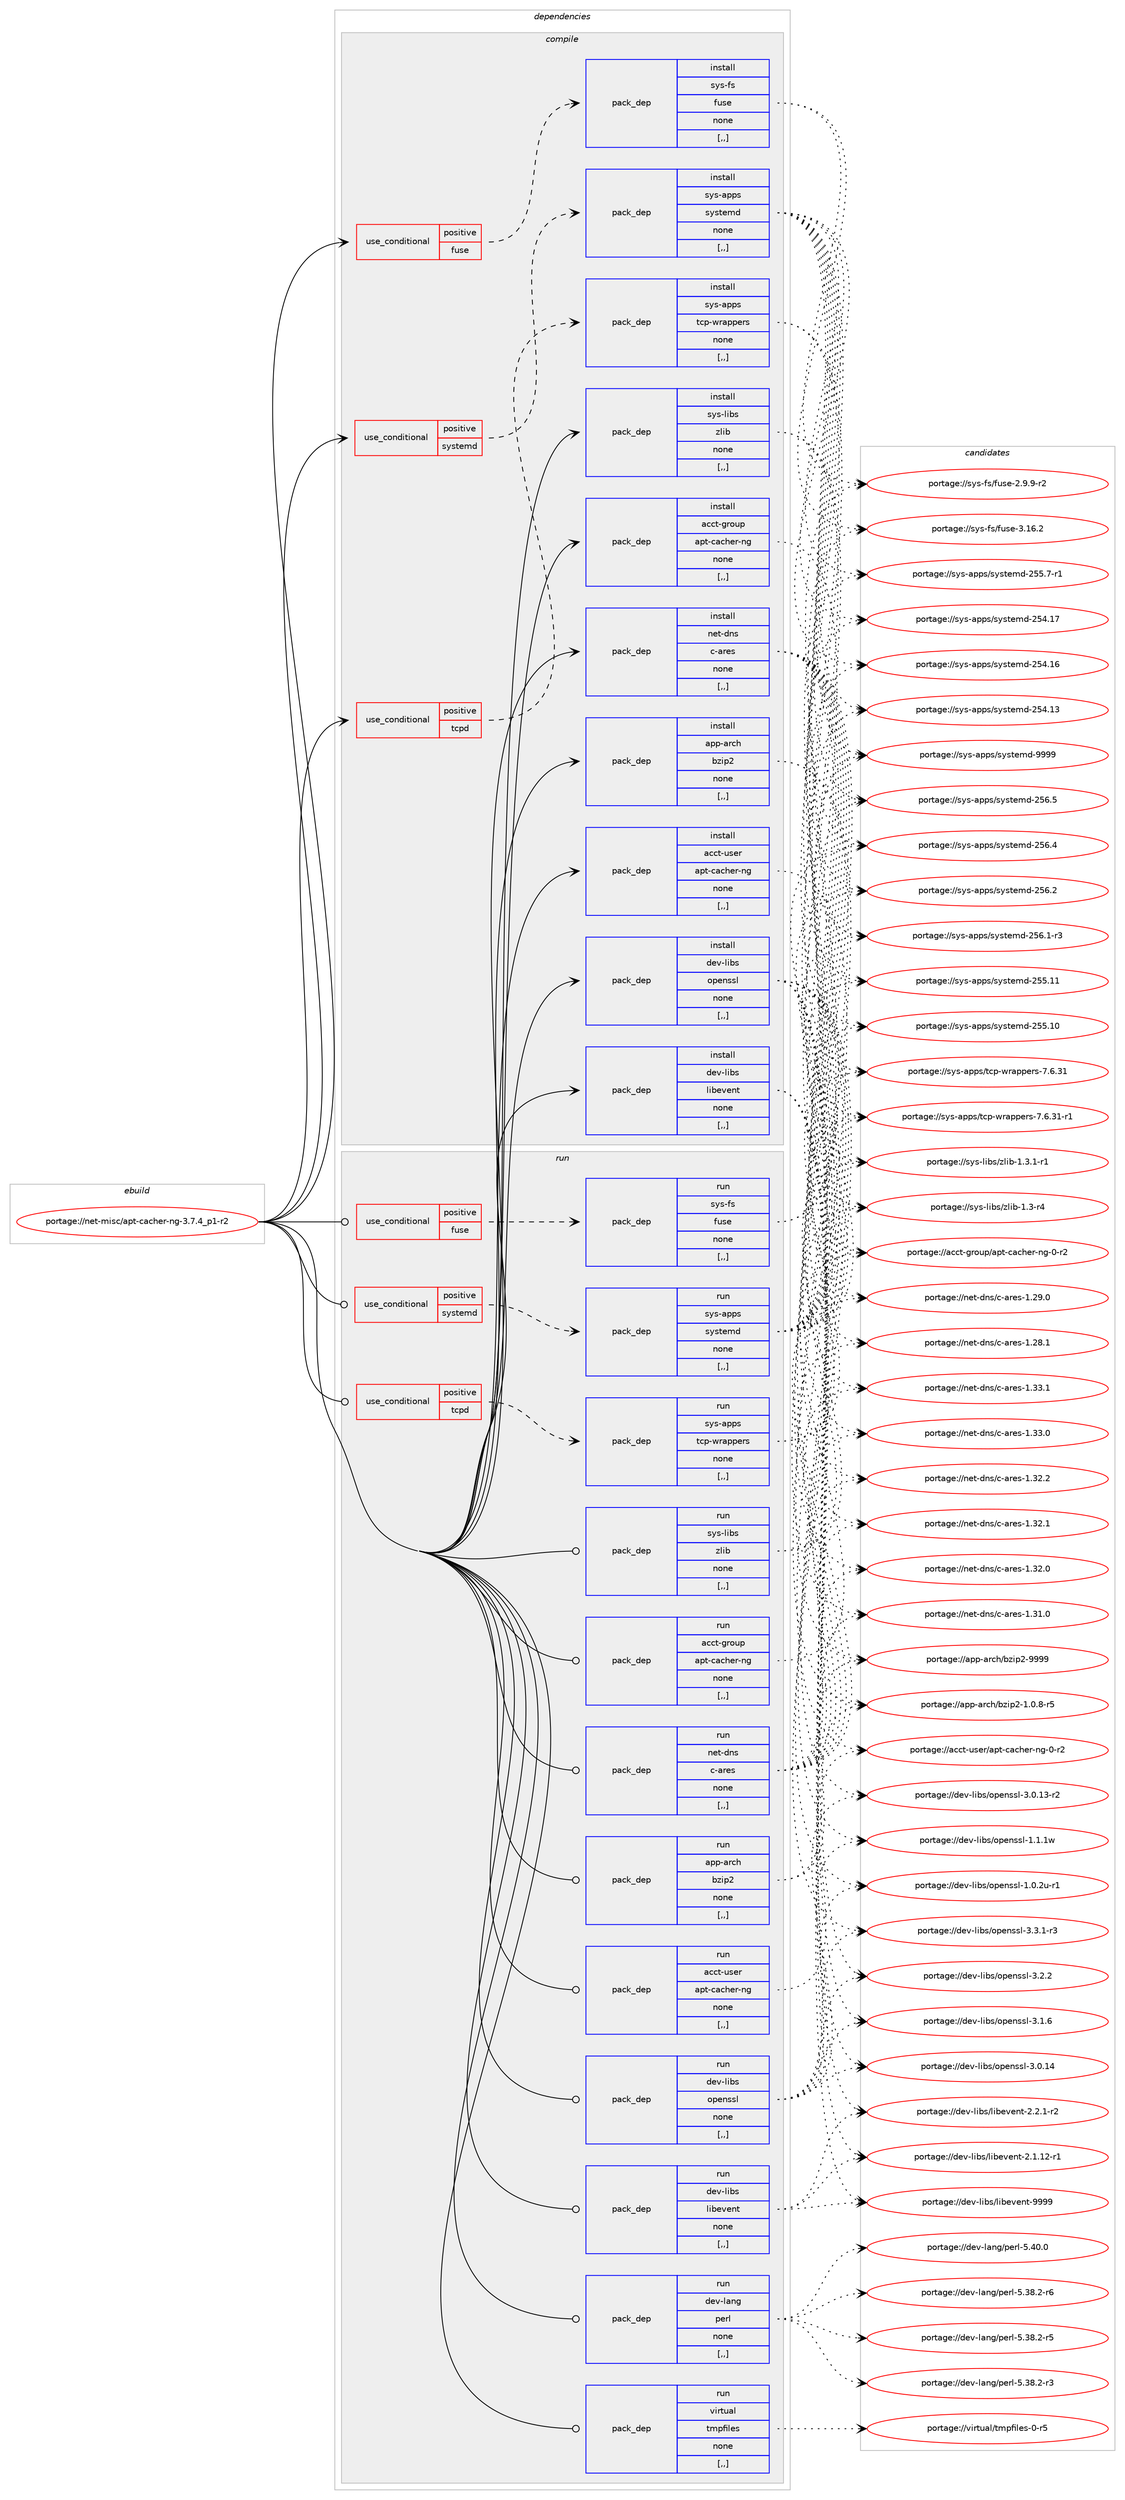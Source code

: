 digraph prolog {

# *************
# Graph options
# *************

newrank=true;
concentrate=true;
compound=true;
graph [rankdir=LR,fontname=Helvetica,fontsize=10,ranksep=1.5];#, ranksep=2.5, nodesep=0.2];
edge  [arrowhead=vee];
node  [fontname=Helvetica,fontsize=10];

# **********
# The ebuild
# **********

subgraph cluster_leftcol {
color=gray;
label=<<i>ebuild</i>>;
id [label="portage://net-misc/apt-cacher-ng-3.7.4_p1-r2", color=red, width=4, href="../net-misc/apt-cacher-ng-3.7.4_p1-r2.svg"];
}

# ****************
# The dependencies
# ****************

subgraph cluster_midcol {
color=gray;
label=<<i>dependencies</i>>;
subgraph cluster_compile {
fillcolor="#eeeeee";
style=filled;
label=<<i>compile</i>>;
subgraph cond229852 {
dependency877042 [label=<<TABLE BORDER="0" CELLBORDER="1" CELLSPACING="0" CELLPADDING="4"><TR><TD ROWSPAN="3" CELLPADDING="10">use_conditional</TD></TR><TR><TD>positive</TD></TR><TR><TD>fuse</TD></TR></TABLE>>, shape=none, color=red];
subgraph pack640757 {
dependency877043 [label=<<TABLE BORDER="0" CELLBORDER="1" CELLSPACING="0" CELLPADDING="4" WIDTH="220"><TR><TD ROWSPAN="6" CELLPADDING="30">pack_dep</TD></TR><TR><TD WIDTH="110">install</TD></TR><TR><TD>sys-fs</TD></TR><TR><TD>fuse</TD></TR><TR><TD>none</TD></TR><TR><TD>[,,]</TD></TR></TABLE>>, shape=none, color=blue];
}
dependency877042:e -> dependency877043:w [weight=20,style="dashed",arrowhead="vee"];
}
id:e -> dependency877042:w [weight=20,style="solid",arrowhead="vee"];
subgraph cond229853 {
dependency877044 [label=<<TABLE BORDER="0" CELLBORDER="1" CELLSPACING="0" CELLPADDING="4"><TR><TD ROWSPAN="3" CELLPADDING="10">use_conditional</TD></TR><TR><TD>positive</TD></TR><TR><TD>systemd</TD></TR></TABLE>>, shape=none, color=red];
subgraph pack640758 {
dependency877045 [label=<<TABLE BORDER="0" CELLBORDER="1" CELLSPACING="0" CELLPADDING="4" WIDTH="220"><TR><TD ROWSPAN="6" CELLPADDING="30">pack_dep</TD></TR><TR><TD WIDTH="110">install</TD></TR><TR><TD>sys-apps</TD></TR><TR><TD>systemd</TD></TR><TR><TD>none</TD></TR><TR><TD>[,,]</TD></TR></TABLE>>, shape=none, color=blue];
}
dependency877044:e -> dependency877045:w [weight=20,style="dashed",arrowhead="vee"];
}
id:e -> dependency877044:w [weight=20,style="solid",arrowhead="vee"];
subgraph cond229854 {
dependency877046 [label=<<TABLE BORDER="0" CELLBORDER="1" CELLSPACING="0" CELLPADDING="4"><TR><TD ROWSPAN="3" CELLPADDING="10">use_conditional</TD></TR><TR><TD>positive</TD></TR><TR><TD>tcpd</TD></TR></TABLE>>, shape=none, color=red];
subgraph pack640759 {
dependency877047 [label=<<TABLE BORDER="0" CELLBORDER="1" CELLSPACING="0" CELLPADDING="4" WIDTH="220"><TR><TD ROWSPAN="6" CELLPADDING="30">pack_dep</TD></TR><TR><TD WIDTH="110">install</TD></TR><TR><TD>sys-apps</TD></TR><TR><TD>tcp-wrappers</TD></TR><TR><TD>none</TD></TR><TR><TD>[,,]</TD></TR></TABLE>>, shape=none, color=blue];
}
dependency877046:e -> dependency877047:w [weight=20,style="dashed",arrowhead="vee"];
}
id:e -> dependency877046:w [weight=20,style="solid",arrowhead="vee"];
subgraph pack640760 {
dependency877048 [label=<<TABLE BORDER="0" CELLBORDER="1" CELLSPACING="0" CELLPADDING="4" WIDTH="220"><TR><TD ROWSPAN="6" CELLPADDING="30">pack_dep</TD></TR><TR><TD WIDTH="110">install</TD></TR><TR><TD>acct-group</TD></TR><TR><TD>apt-cacher-ng</TD></TR><TR><TD>none</TD></TR><TR><TD>[,,]</TD></TR></TABLE>>, shape=none, color=blue];
}
id:e -> dependency877048:w [weight=20,style="solid",arrowhead="vee"];
subgraph pack640761 {
dependency877049 [label=<<TABLE BORDER="0" CELLBORDER="1" CELLSPACING="0" CELLPADDING="4" WIDTH="220"><TR><TD ROWSPAN="6" CELLPADDING="30">pack_dep</TD></TR><TR><TD WIDTH="110">install</TD></TR><TR><TD>acct-user</TD></TR><TR><TD>apt-cacher-ng</TD></TR><TR><TD>none</TD></TR><TR><TD>[,,]</TD></TR></TABLE>>, shape=none, color=blue];
}
id:e -> dependency877049:w [weight=20,style="solid",arrowhead="vee"];
subgraph pack640762 {
dependency877050 [label=<<TABLE BORDER="0" CELLBORDER="1" CELLSPACING="0" CELLPADDING="4" WIDTH="220"><TR><TD ROWSPAN="6" CELLPADDING="30">pack_dep</TD></TR><TR><TD WIDTH="110">install</TD></TR><TR><TD>app-arch</TD></TR><TR><TD>bzip2</TD></TR><TR><TD>none</TD></TR><TR><TD>[,,]</TD></TR></TABLE>>, shape=none, color=blue];
}
id:e -> dependency877050:w [weight=20,style="solid",arrowhead="vee"];
subgraph pack640763 {
dependency877051 [label=<<TABLE BORDER="0" CELLBORDER="1" CELLSPACING="0" CELLPADDING="4" WIDTH="220"><TR><TD ROWSPAN="6" CELLPADDING="30">pack_dep</TD></TR><TR><TD WIDTH="110">install</TD></TR><TR><TD>dev-libs</TD></TR><TR><TD>libevent</TD></TR><TR><TD>none</TD></TR><TR><TD>[,,]</TD></TR></TABLE>>, shape=none, color=blue];
}
id:e -> dependency877051:w [weight=20,style="solid",arrowhead="vee"];
subgraph pack640764 {
dependency877052 [label=<<TABLE BORDER="0" CELLBORDER="1" CELLSPACING="0" CELLPADDING="4" WIDTH="220"><TR><TD ROWSPAN="6" CELLPADDING="30">pack_dep</TD></TR><TR><TD WIDTH="110">install</TD></TR><TR><TD>dev-libs</TD></TR><TR><TD>openssl</TD></TR><TR><TD>none</TD></TR><TR><TD>[,,]</TD></TR></TABLE>>, shape=none, color=blue];
}
id:e -> dependency877052:w [weight=20,style="solid",arrowhead="vee"];
subgraph pack640765 {
dependency877053 [label=<<TABLE BORDER="0" CELLBORDER="1" CELLSPACING="0" CELLPADDING="4" WIDTH="220"><TR><TD ROWSPAN="6" CELLPADDING="30">pack_dep</TD></TR><TR><TD WIDTH="110">install</TD></TR><TR><TD>net-dns</TD></TR><TR><TD>c-ares</TD></TR><TR><TD>none</TD></TR><TR><TD>[,,]</TD></TR></TABLE>>, shape=none, color=blue];
}
id:e -> dependency877053:w [weight=20,style="solid",arrowhead="vee"];
subgraph pack640766 {
dependency877054 [label=<<TABLE BORDER="0" CELLBORDER="1" CELLSPACING="0" CELLPADDING="4" WIDTH="220"><TR><TD ROWSPAN="6" CELLPADDING="30">pack_dep</TD></TR><TR><TD WIDTH="110">install</TD></TR><TR><TD>sys-libs</TD></TR><TR><TD>zlib</TD></TR><TR><TD>none</TD></TR><TR><TD>[,,]</TD></TR></TABLE>>, shape=none, color=blue];
}
id:e -> dependency877054:w [weight=20,style="solid",arrowhead="vee"];
}
subgraph cluster_compileandrun {
fillcolor="#eeeeee";
style=filled;
label=<<i>compile and run</i>>;
}
subgraph cluster_run {
fillcolor="#eeeeee";
style=filled;
label=<<i>run</i>>;
subgraph cond229855 {
dependency877055 [label=<<TABLE BORDER="0" CELLBORDER="1" CELLSPACING="0" CELLPADDING="4"><TR><TD ROWSPAN="3" CELLPADDING="10">use_conditional</TD></TR><TR><TD>positive</TD></TR><TR><TD>fuse</TD></TR></TABLE>>, shape=none, color=red];
subgraph pack640767 {
dependency877056 [label=<<TABLE BORDER="0" CELLBORDER="1" CELLSPACING="0" CELLPADDING="4" WIDTH="220"><TR><TD ROWSPAN="6" CELLPADDING="30">pack_dep</TD></TR><TR><TD WIDTH="110">run</TD></TR><TR><TD>sys-fs</TD></TR><TR><TD>fuse</TD></TR><TR><TD>none</TD></TR><TR><TD>[,,]</TD></TR></TABLE>>, shape=none, color=blue];
}
dependency877055:e -> dependency877056:w [weight=20,style="dashed",arrowhead="vee"];
}
id:e -> dependency877055:w [weight=20,style="solid",arrowhead="odot"];
subgraph cond229856 {
dependency877057 [label=<<TABLE BORDER="0" CELLBORDER="1" CELLSPACING="0" CELLPADDING="4"><TR><TD ROWSPAN="3" CELLPADDING="10">use_conditional</TD></TR><TR><TD>positive</TD></TR><TR><TD>systemd</TD></TR></TABLE>>, shape=none, color=red];
subgraph pack640768 {
dependency877058 [label=<<TABLE BORDER="0" CELLBORDER="1" CELLSPACING="0" CELLPADDING="4" WIDTH="220"><TR><TD ROWSPAN="6" CELLPADDING="30">pack_dep</TD></TR><TR><TD WIDTH="110">run</TD></TR><TR><TD>sys-apps</TD></TR><TR><TD>systemd</TD></TR><TR><TD>none</TD></TR><TR><TD>[,,]</TD></TR></TABLE>>, shape=none, color=blue];
}
dependency877057:e -> dependency877058:w [weight=20,style="dashed",arrowhead="vee"];
}
id:e -> dependency877057:w [weight=20,style="solid",arrowhead="odot"];
subgraph cond229857 {
dependency877059 [label=<<TABLE BORDER="0" CELLBORDER="1" CELLSPACING="0" CELLPADDING="4"><TR><TD ROWSPAN="3" CELLPADDING="10">use_conditional</TD></TR><TR><TD>positive</TD></TR><TR><TD>tcpd</TD></TR></TABLE>>, shape=none, color=red];
subgraph pack640769 {
dependency877060 [label=<<TABLE BORDER="0" CELLBORDER="1" CELLSPACING="0" CELLPADDING="4" WIDTH="220"><TR><TD ROWSPAN="6" CELLPADDING="30">pack_dep</TD></TR><TR><TD WIDTH="110">run</TD></TR><TR><TD>sys-apps</TD></TR><TR><TD>tcp-wrappers</TD></TR><TR><TD>none</TD></TR><TR><TD>[,,]</TD></TR></TABLE>>, shape=none, color=blue];
}
dependency877059:e -> dependency877060:w [weight=20,style="dashed",arrowhead="vee"];
}
id:e -> dependency877059:w [weight=20,style="solid",arrowhead="odot"];
subgraph pack640770 {
dependency877061 [label=<<TABLE BORDER="0" CELLBORDER="1" CELLSPACING="0" CELLPADDING="4" WIDTH="220"><TR><TD ROWSPAN="6" CELLPADDING="30">pack_dep</TD></TR><TR><TD WIDTH="110">run</TD></TR><TR><TD>acct-group</TD></TR><TR><TD>apt-cacher-ng</TD></TR><TR><TD>none</TD></TR><TR><TD>[,,]</TD></TR></TABLE>>, shape=none, color=blue];
}
id:e -> dependency877061:w [weight=20,style="solid",arrowhead="odot"];
subgraph pack640771 {
dependency877062 [label=<<TABLE BORDER="0" CELLBORDER="1" CELLSPACING="0" CELLPADDING="4" WIDTH="220"><TR><TD ROWSPAN="6" CELLPADDING="30">pack_dep</TD></TR><TR><TD WIDTH="110">run</TD></TR><TR><TD>acct-user</TD></TR><TR><TD>apt-cacher-ng</TD></TR><TR><TD>none</TD></TR><TR><TD>[,,]</TD></TR></TABLE>>, shape=none, color=blue];
}
id:e -> dependency877062:w [weight=20,style="solid",arrowhead="odot"];
subgraph pack640772 {
dependency877063 [label=<<TABLE BORDER="0" CELLBORDER="1" CELLSPACING="0" CELLPADDING="4" WIDTH="220"><TR><TD ROWSPAN="6" CELLPADDING="30">pack_dep</TD></TR><TR><TD WIDTH="110">run</TD></TR><TR><TD>app-arch</TD></TR><TR><TD>bzip2</TD></TR><TR><TD>none</TD></TR><TR><TD>[,,]</TD></TR></TABLE>>, shape=none, color=blue];
}
id:e -> dependency877063:w [weight=20,style="solid",arrowhead="odot"];
subgraph pack640773 {
dependency877064 [label=<<TABLE BORDER="0" CELLBORDER="1" CELLSPACING="0" CELLPADDING="4" WIDTH="220"><TR><TD ROWSPAN="6" CELLPADDING="30">pack_dep</TD></TR><TR><TD WIDTH="110">run</TD></TR><TR><TD>dev-lang</TD></TR><TR><TD>perl</TD></TR><TR><TD>none</TD></TR><TR><TD>[,,]</TD></TR></TABLE>>, shape=none, color=blue];
}
id:e -> dependency877064:w [weight=20,style="solid",arrowhead="odot"];
subgraph pack640774 {
dependency877065 [label=<<TABLE BORDER="0" CELLBORDER="1" CELLSPACING="0" CELLPADDING="4" WIDTH="220"><TR><TD ROWSPAN="6" CELLPADDING="30">pack_dep</TD></TR><TR><TD WIDTH="110">run</TD></TR><TR><TD>dev-libs</TD></TR><TR><TD>libevent</TD></TR><TR><TD>none</TD></TR><TR><TD>[,,]</TD></TR></TABLE>>, shape=none, color=blue];
}
id:e -> dependency877065:w [weight=20,style="solid",arrowhead="odot"];
subgraph pack640775 {
dependency877066 [label=<<TABLE BORDER="0" CELLBORDER="1" CELLSPACING="0" CELLPADDING="4" WIDTH="220"><TR><TD ROWSPAN="6" CELLPADDING="30">pack_dep</TD></TR><TR><TD WIDTH="110">run</TD></TR><TR><TD>dev-libs</TD></TR><TR><TD>openssl</TD></TR><TR><TD>none</TD></TR><TR><TD>[,,]</TD></TR></TABLE>>, shape=none, color=blue];
}
id:e -> dependency877066:w [weight=20,style="solid",arrowhead="odot"];
subgraph pack640776 {
dependency877067 [label=<<TABLE BORDER="0" CELLBORDER="1" CELLSPACING="0" CELLPADDING="4" WIDTH="220"><TR><TD ROWSPAN="6" CELLPADDING="30">pack_dep</TD></TR><TR><TD WIDTH="110">run</TD></TR><TR><TD>net-dns</TD></TR><TR><TD>c-ares</TD></TR><TR><TD>none</TD></TR><TR><TD>[,,]</TD></TR></TABLE>>, shape=none, color=blue];
}
id:e -> dependency877067:w [weight=20,style="solid",arrowhead="odot"];
subgraph pack640777 {
dependency877068 [label=<<TABLE BORDER="0" CELLBORDER="1" CELLSPACING="0" CELLPADDING="4" WIDTH="220"><TR><TD ROWSPAN="6" CELLPADDING="30">pack_dep</TD></TR><TR><TD WIDTH="110">run</TD></TR><TR><TD>sys-libs</TD></TR><TR><TD>zlib</TD></TR><TR><TD>none</TD></TR><TR><TD>[,,]</TD></TR></TABLE>>, shape=none, color=blue];
}
id:e -> dependency877068:w [weight=20,style="solid",arrowhead="odot"];
subgraph pack640778 {
dependency877069 [label=<<TABLE BORDER="0" CELLBORDER="1" CELLSPACING="0" CELLPADDING="4" WIDTH="220"><TR><TD ROWSPAN="6" CELLPADDING="30">pack_dep</TD></TR><TR><TD WIDTH="110">run</TD></TR><TR><TD>virtual</TD></TR><TR><TD>tmpfiles</TD></TR><TR><TD>none</TD></TR><TR><TD>[,,]</TD></TR></TABLE>>, shape=none, color=blue];
}
id:e -> dependency877069:w [weight=20,style="solid",arrowhead="odot"];
}
}

# **************
# The candidates
# **************

subgraph cluster_choices {
rank=same;
color=gray;
label=<<i>candidates</i>>;

subgraph choice640757 {
color=black;
nodesep=1;
choice115121115451021154710211711510145514649544650 [label="portage://sys-fs/fuse-3.16.2", color=red, width=4,href="../sys-fs/fuse-3.16.2.svg"];
choice11512111545102115471021171151014550465746574511450 [label="portage://sys-fs/fuse-2.9.9-r2", color=red, width=4,href="../sys-fs/fuse-2.9.9-r2.svg"];
dependency877043:e -> choice115121115451021154710211711510145514649544650:w [style=dotted,weight="100"];
dependency877043:e -> choice11512111545102115471021171151014550465746574511450:w [style=dotted,weight="100"];
}
subgraph choice640758 {
color=black;
nodesep=1;
choice1151211154597112112115471151211151161011091004557575757 [label="portage://sys-apps/systemd-9999", color=red, width=4,href="../sys-apps/systemd-9999.svg"];
choice115121115459711211211547115121115116101109100455053544653 [label="portage://sys-apps/systemd-256.5", color=red, width=4,href="../sys-apps/systemd-256.5.svg"];
choice115121115459711211211547115121115116101109100455053544652 [label="portage://sys-apps/systemd-256.4", color=red, width=4,href="../sys-apps/systemd-256.4.svg"];
choice115121115459711211211547115121115116101109100455053544650 [label="portage://sys-apps/systemd-256.2", color=red, width=4,href="../sys-apps/systemd-256.2.svg"];
choice1151211154597112112115471151211151161011091004550535446494511451 [label="portage://sys-apps/systemd-256.1-r3", color=red, width=4,href="../sys-apps/systemd-256.1-r3.svg"];
choice11512111545971121121154711512111511610110910045505353464949 [label="portage://sys-apps/systemd-255.11", color=red, width=4,href="../sys-apps/systemd-255.11.svg"];
choice11512111545971121121154711512111511610110910045505353464948 [label="portage://sys-apps/systemd-255.10", color=red, width=4,href="../sys-apps/systemd-255.10.svg"];
choice1151211154597112112115471151211151161011091004550535346554511449 [label="portage://sys-apps/systemd-255.7-r1", color=red, width=4,href="../sys-apps/systemd-255.7-r1.svg"];
choice11512111545971121121154711512111511610110910045505352464955 [label="portage://sys-apps/systemd-254.17", color=red, width=4,href="../sys-apps/systemd-254.17.svg"];
choice11512111545971121121154711512111511610110910045505352464954 [label="portage://sys-apps/systemd-254.16", color=red, width=4,href="../sys-apps/systemd-254.16.svg"];
choice11512111545971121121154711512111511610110910045505352464951 [label="portage://sys-apps/systemd-254.13", color=red, width=4,href="../sys-apps/systemd-254.13.svg"];
dependency877045:e -> choice1151211154597112112115471151211151161011091004557575757:w [style=dotted,weight="100"];
dependency877045:e -> choice115121115459711211211547115121115116101109100455053544653:w [style=dotted,weight="100"];
dependency877045:e -> choice115121115459711211211547115121115116101109100455053544652:w [style=dotted,weight="100"];
dependency877045:e -> choice115121115459711211211547115121115116101109100455053544650:w [style=dotted,weight="100"];
dependency877045:e -> choice1151211154597112112115471151211151161011091004550535446494511451:w [style=dotted,weight="100"];
dependency877045:e -> choice11512111545971121121154711512111511610110910045505353464949:w [style=dotted,weight="100"];
dependency877045:e -> choice11512111545971121121154711512111511610110910045505353464948:w [style=dotted,weight="100"];
dependency877045:e -> choice1151211154597112112115471151211151161011091004550535346554511449:w [style=dotted,weight="100"];
dependency877045:e -> choice11512111545971121121154711512111511610110910045505352464955:w [style=dotted,weight="100"];
dependency877045:e -> choice11512111545971121121154711512111511610110910045505352464954:w [style=dotted,weight="100"];
dependency877045:e -> choice11512111545971121121154711512111511610110910045505352464951:w [style=dotted,weight="100"];
}
subgraph choice640759 {
color=black;
nodesep=1;
choice115121115459711211211547116991124511911497112112101114115455546544651494511449 [label="portage://sys-apps/tcp-wrappers-7.6.31-r1", color=red, width=4,href="../sys-apps/tcp-wrappers-7.6.31-r1.svg"];
choice11512111545971121121154711699112451191149711211210111411545554654465149 [label="portage://sys-apps/tcp-wrappers-7.6.31", color=red, width=4,href="../sys-apps/tcp-wrappers-7.6.31.svg"];
dependency877047:e -> choice115121115459711211211547116991124511911497112112101114115455546544651494511449:w [style=dotted,weight="100"];
dependency877047:e -> choice11512111545971121121154711699112451191149711211210111411545554654465149:w [style=dotted,weight="100"];
}
subgraph choice640760 {
color=black;
nodesep=1;
choice979999116451031141111171124797112116459997991041011144511010345484511450 [label="portage://acct-group/apt-cacher-ng-0-r2", color=red, width=4,href="../acct-group/apt-cacher-ng-0-r2.svg"];
dependency877048:e -> choice979999116451031141111171124797112116459997991041011144511010345484511450:w [style=dotted,weight="100"];
}
subgraph choice640761 {
color=black;
nodesep=1;
choice979999116451171151011144797112116459997991041011144511010345484511450 [label="portage://acct-user/apt-cacher-ng-0-r2", color=red, width=4,href="../acct-user/apt-cacher-ng-0-r2.svg"];
dependency877049:e -> choice979999116451171151011144797112116459997991041011144511010345484511450:w [style=dotted,weight="100"];
}
subgraph choice640762 {
color=black;
nodesep=1;
choice971121124597114991044798122105112504557575757 [label="portage://app-arch/bzip2-9999", color=red, width=4,href="../app-arch/bzip2-9999.svg"];
choice971121124597114991044798122105112504549464846564511453 [label="portage://app-arch/bzip2-1.0.8-r5", color=red, width=4,href="../app-arch/bzip2-1.0.8-r5.svg"];
dependency877050:e -> choice971121124597114991044798122105112504557575757:w [style=dotted,weight="100"];
dependency877050:e -> choice971121124597114991044798122105112504549464846564511453:w [style=dotted,weight="100"];
}
subgraph choice640763 {
color=black;
nodesep=1;
choice100101118451081059811547108105981011181011101164557575757 [label="portage://dev-libs/libevent-9999", color=red, width=4,href="../dev-libs/libevent-9999.svg"];
choice100101118451081059811547108105981011181011101164550465046494511450 [label="portage://dev-libs/libevent-2.2.1-r2", color=red, width=4,href="../dev-libs/libevent-2.2.1-r2.svg"];
choice10010111845108105981154710810598101118101110116455046494649504511449 [label="portage://dev-libs/libevent-2.1.12-r1", color=red, width=4,href="../dev-libs/libevent-2.1.12-r1.svg"];
dependency877051:e -> choice100101118451081059811547108105981011181011101164557575757:w [style=dotted,weight="100"];
dependency877051:e -> choice100101118451081059811547108105981011181011101164550465046494511450:w [style=dotted,weight="100"];
dependency877051:e -> choice10010111845108105981154710810598101118101110116455046494649504511449:w [style=dotted,weight="100"];
}
subgraph choice640764 {
color=black;
nodesep=1;
choice1001011184510810598115471111121011101151151084551465146494511451 [label="portage://dev-libs/openssl-3.3.1-r3", color=red, width=4,href="../dev-libs/openssl-3.3.1-r3.svg"];
choice100101118451081059811547111112101110115115108455146504650 [label="portage://dev-libs/openssl-3.2.2", color=red, width=4,href="../dev-libs/openssl-3.2.2.svg"];
choice100101118451081059811547111112101110115115108455146494654 [label="portage://dev-libs/openssl-3.1.6", color=red, width=4,href="../dev-libs/openssl-3.1.6.svg"];
choice10010111845108105981154711111210111011511510845514648464952 [label="portage://dev-libs/openssl-3.0.14", color=red, width=4,href="../dev-libs/openssl-3.0.14.svg"];
choice100101118451081059811547111112101110115115108455146484649514511450 [label="portage://dev-libs/openssl-3.0.13-r2", color=red, width=4,href="../dev-libs/openssl-3.0.13-r2.svg"];
choice100101118451081059811547111112101110115115108454946494649119 [label="portage://dev-libs/openssl-1.1.1w", color=red, width=4,href="../dev-libs/openssl-1.1.1w.svg"];
choice1001011184510810598115471111121011101151151084549464846501174511449 [label="portage://dev-libs/openssl-1.0.2u-r1", color=red, width=4,href="../dev-libs/openssl-1.0.2u-r1.svg"];
dependency877052:e -> choice1001011184510810598115471111121011101151151084551465146494511451:w [style=dotted,weight="100"];
dependency877052:e -> choice100101118451081059811547111112101110115115108455146504650:w [style=dotted,weight="100"];
dependency877052:e -> choice100101118451081059811547111112101110115115108455146494654:w [style=dotted,weight="100"];
dependency877052:e -> choice10010111845108105981154711111210111011511510845514648464952:w [style=dotted,weight="100"];
dependency877052:e -> choice100101118451081059811547111112101110115115108455146484649514511450:w [style=dotted,weight="100"];
dependency877052:e -> choice100101118451081059811547111112101110115115108454946494649119:w [style=dotted,weight="100"];
dependency877052:e -> choice1001011184510810598115471111121011101151151084549464846501174511449:w [style=dotted,weight="100"];
}
subgraph choice640765 {
color=black;
nodesep=1;
choice110101116451001101154799459711410111545494651514649 [label="portage://net-dns/c-ares-1.33.1", color=red, width=4,href="../net-dns/c-ares-1.33.1.svg"];
choice110101116451001101154799459711410111545494651514648 [label="portage://net-dns/c-ares-1.33.0", color=red, width=4,href="../net-dns/c-ares-1.33.0.svg"];
choice110101116451001101154799459711410111545494651504650 [label="portage://net-dns/c-ares-1.32.2", color=red, width=4,href="../net-dns/c-ares-1.32.2.svg"];
choice110101116451001101154799459711410111545494651504649 [label="portage://net-dns/c-ares-1.32.1", color=red, width=4,href="../net-dns/c-ares-1.32.1.svg"];
choice110101116451001101154799459711410111545494651504648 [label="portage://net-dns/c-ares-1.32.0", color=red, width=4,href="../net-dns/c-ares-1.32.0.svg"];
choice110101116451001101154799459711410111545494651494648 [label="portage://net-dns/c-ares-1.31.0", color=red, width=4,href="../net-dns/c-ares-1.31.0.svg"];
choice110101116451001101154799459711410111545494650574648 [label="portage://net-dns/c-ares-1.29.0", color=red, width=4,href="../net-dns/c-ares-1.29.0.svg"];
choice110101116451001101154799459711410111545494650564649 [label="portage://net-dns/c-ares-1.28.1", color=red, width=4,href="../net-dns/c-ares-1.28.1.svg"];
dependency877053:e -> choice110101116451001101154799459711410111545494651514649:w [style=dotted,weight="100"];
dependency877053:e -> choice110101116451001101154799459711410111545494651514648:w [style=dotted,weight="100"];
dependency877053:e -> choice110101116451001101154799459711410111545494651504650:w [style=dotted,weight="100"];
dependency877053:e -> choice110101116451001101154799459711410111545494651504649:w [style=dotted,weight="100"];
dependency877053:e -> choice110101116451001101154799459711410111545494651504648:w [style=dotted,weight="100"];
dependency877053:e -> choice110101116451001101154799459711410111545494651494648:w [style=dotted,weight="100"];
dependency877053:e -> choice110101116451001101154799459711410111545494650574648:w [style=dotted,weight="100"];
dependency877053:e -> choice110101116451001101154799459711410111545494650564649:w [style=dotted,weight="100"];
}
subgraph choice640766 {
color=black;
nodesep=1;
choice115121115451081059811547122108105984549465146494511449 [label="portage://sys-libs/zlib-1.3.1-r1", color=red, width=4,href="../sys-libs/zlib-1.3.1-r1.svg"];
choice11512111545108105981154712210810598454946514511452 [label="portage://sys-libs/zlib-1.3-r4", color=red, width=4,href="../sys-libs/zlib-1.3-r4.svg"];
dependency877054:e -> choice115121115451081059811547122108105984549465146494511449:w [style=dotted,weight="100"];
dependency877054:e -> choice11512111545108105981154712210810598454946514511452:w [style=dotted,weight="100"];
}
subgraph choice640767 {
color=black;
nodesep=1;
choice115121115451021154710211711510145514649544650 [label="portage://sys-fs/fuse-3.16.2", color=red, width=4,href="../sys-fs/fuse-3.16.2.svg"];
choice11512111545102115471021171151014550465746574511450 [label="portage://sys-fs/fuse-2.9.9-r2", color=red, width=4,href="../sys-fs/fuse-2.9.9-r2.svg"];
dependency877056:e -> choice115121115451021154710211711510145514649544650:w [style=dotted,weight="100"];
dependency877056:e -> choice11512111545102115471021171151014550465746574511450:w [style=dotted,weight="100"];
}
subgraph choice640768 {
color=black;
nodesep=1;
choice1151211154597112112115471151211151161011091004557575757 [label="portage://sys-apps/systemd-9999", color=red, width=4,href="../sys-apps/systemd-9999.svg"];
choice115121115459711211211547115121115116101109100455053544653 [label="portage://sys-apps/systemd-256.5", color=red, width=4,href="../sys-apps/systemd-256.5.svg"];
choice115121115459711211211547115121115116101109100455053544652 [label="portage://sys-apps/systemd-256.4", color=red, width=4,href="../sys-apps/systemd-256.4.svg"];
choice115121115459711211211547115121115116101109100455053544650 [label="portage://sys-apps/systemd-256.2", color=red, width=4,href="../sys-apps/systemd-256.2.svg"];
choice1151211154597112112115471151211151161011091004550535446494511451 [label="portage://sys-apps/systemd-256.1-r3", color=red, width=4,href="../sys-apps/systemd-256.1-r3.svg"];
choice11512111545971121121154711512111511610110910045505353464949 [label="portage://sys-apps/systemd-255.11", color=red, width=4,href="../sys-apps/systemd-255.11.svg"];
choice11512111545971121121154711512111511610110910045505353464948 [label="portage://sys-apps/systemd-255.10", color=red, width=4,href="../sys-apps/systemd-255.10.svg"];
choice1151211154597112112115471151211151161011091004550535346554511449 [label="portage://sys-apps/systemd-255.7-r1", color=red, width=4,href="../sys-apps/systemd-255.7-r1.svg"];
choice11512111545971121121154711512111511610110910045505352464955 [label="portage://sys-apps/systemd-254.17", color=red, width=4,href="../sys-apps/systemd-254.17.svg"];
choice11512111545971121121154711512111511610110910045505352464954 [label="portage://sys-apps/systemd-254.16", color=red, width=4,href="../sys-apps/systemd-254.16.svg"];
choice11512111545971121121154711512111511610110910045505352464951 [label="portage://sys-apps/systemd-254.13", color=red, width=4,href="../sys-apps/systemd-254.13.svg"];
dependency877058:e -> choice1151211154597112112115471151211151161011091004557575757:w [style=dotted,weight="100"];
dependency877058:e -> choice115121115459711211211547115121115116101109100455053544653:w [style=dotted,weight="100"];
dependency877058:e -> choice115121115459711211211547115121115116101109100455053544652:w [style=dotted,weight="100"];
dependency877058:e -> choice115121115459711211211547115121115116101109100455053544650:w [style=dotted,weight="100"];
dependency877058:e -> choice1151211154597112112115471151211151161011091004550535446494511451:w [style=dotted,weight="100"];
dependency877058:e -> choice11512111545971121121154711512111511610110910045505353464949:w [style=dotted,weight="100"];
dependency877058:e -> choice11512111545971121121154711512111511610110910045505353464948:w [style=dotted,weight="100"];
dependency877058:e -> choice1151211154597112112115471151211151161011091004550535346554511449:w [style=dotted,weight="100"];
dependency877058:e -> choice11512111545971121121154711512111511610110910045505352464955:w [style=dotted,weight="100"];
dependency877058:e -> choice11512111545971121121154711512111511610110910045505352464954:w [style=dotted,weight="100"];
dependency877058:e -> choice11512111545971121121154711512111511610110910045505352464951:w [style=dotted,weight="100"];
}
subgraph choice640769 {
color=black;
nodesep=1;
choice115121115459711211211547116991124511911497112112101114115455546544651494511449 [label="portage://sys-apps/tcp-wrappers-7.6.31-r1", color=red, width=4,href="../sys-apps/tcp-wrappers-7.6.31-r1.svg"];
choice11512111545971121121154711699112451191149711211210111411545554654465149 [label="portage://sys-apps/tcp-wrappers-7.6.31", color=red, width=4,href="../sys-apps/tcp-wrappers-7.6.31.svg"];
dependency877060:e -> choice115121115459711211211547116991124511911497112112101114115455546544651494511449:w [style=dotted,weight="100"];
dependency877060:e -> choice11512111545971121121154711699112451191149711211210111411545554654465149:w [style=dotted,weight="100"];
}
subgraph choice640770 {
color=black;
nodesep=1;
choice979999116451031141111171124797112116459997991041011144511010345484511450 [label="portage://acct-group/apt-cacher-ng-0-r2", color=red, width=4,href="../acct-group/apt-cacher-ng-0-r2.svg"];
dependency877061:e -> choice979999116451031141111171124797112116459997991041011144511010345484511450:w [style=dotted,weight="100"];
}
subgraph choice640771 {
color=black;
nodesep=1;
choice979999116451171151011144797112116459997991041011144511010345484511450 [label="portage://acct-user/apt-cacher-ng-0-r2", color=red, width=4,href="../acct-user/apt-cacher-ng-0-r2.svg"];
dependency877062:e -> choice979999116451171151011144797112116459997991041011144511010345484511450:w [style=dotted,weight="100"];
}
subgraph choice640772 {
color=black;
nodesep=1;
choice971121124597114991044798122105112504557575757 [label="portage://app-arch/bzip2-9999", color=red, width=4,href="../app-arch/bzip2-9999.svg"];
choice971121124597114991044798122105112504549464846564511453 [label="portage://app-arch/bzip2-1.0.8-r5", color=red, width=4,href="../app-arch/bzip2-1.0.8-r5.svg"];
dependency877063:e -> choice971121124597114991044798122105112504557575757:w [style=dotted,weight="100"];
dependency877063:e -> choice971121124597114991044798122105112504549464846564511453:w [style=dotted,weight="100"];
}
subgraph choice640773 {
color=black;
nodesep=1;
choice10010111845108971101034711210111410845534652484648 [label="portage://dev-lang/perl-5.40.0", color=red, width=4,href="../dev-lang/perl-5.40.0.svg"];
choice100101118451089711010347112101114108455346515646504511454 [label="portage://dev-lang/perl-5.38.2-r6", color=red, width=4,href="../dev-lang/perl-5.38.2-r6.svg"];
choice100101118451089711010347112101114108455346515646504511453 [label="portage://dev-lang/perl-5.38.2-r5", color=red, width=4,href="../dev-lang/perl-5.38.2-r5.svg"];
choice100101118451089711010347112101114108455346515646504511451 [label="portage://dev-lang/perl-5.38.2-r3", color=red, width=4,href="../dev-lang/perl-5.38.2-r3.svg"];
dependency877064:e -> choice10010111845108971101034711210111410845534652484648:w [style=dotted,weight="100"];
dependency877064:e -> choice100101118451089711010347112101114108455346515646504511454:w [style=dotted,weight="100"];
dependency877064:e -> choice100101118451089711010347112101114108455346515646504511453:w [style=dotted,weight="100"];
dependency877064:e -> choice100101118451089711010347112101114108455346515646504511451:w [style=dotted,weight="100"];
}
subgraph choice640774 {
color=black;
nodesep=1;
choice100101118451081059811547108105981011181011101164557575757 [label="portage://dev-libs/libevent-9999", color=red, width=4,href="../dev-libs/libevent-9999.svg"];
choice100101118451081059811547108105981011181011101164550465046494511450 [label="portage://dev-libs/libevent-2.2.1-r2", color=red, width=4,href="../dev-libs/libevent-2.2.1-r2.svg"];
choice10010111845108105981154710810598101118101110116455046494649504511449 [label="portage://dev-libs/libevent-2.1.12-r1", color=red, width=4,href="../dev-libs/libevent-2.1.12-r1.svg"];
dependency877065:e -> choice100101118451081059811547108105981011181011101164557575757:w [style=dotted,weight="100"];
dependency877065:e -> choice100101118451081059811547108105981011181011101164550465046494511450:w [style=dotted,weight="100"];
dependency877065:e -> choice10010111845108105981154710810598101118101110116455046494649504511449:w [style=dotted,weight="100"];
}
subgraph choice640775 {
color=black;
nodesep=1;
choice1001011184510810598115471111121011101151151084551465146494511451 [label="portage://dev-libs/openssl-3.3.1-r3", color=red, width=4,href="../dev-libs/openssl-3.3.1-r3.svg"];
choice100101118451081059811547111112101110115115108455146504650 [label="portage://dev-libs/openssl-3.2.2", color=red, width=4,href="../dev-libs/openssl-3.2.2.svg"];
choice100101118451081059811547111112101110115115108455146494654 [label="portage://dev-libs/openssl-3.1.6", color=red, width=4,href="../dev-libs/openssl-3.1.6.svg"];
choice10010111845108105981154711111210111011511510845514648464952 [label="portage://dev-libs/openssl-3.0.14", color=red, width=4,href="../dev-libs/openssl-3.0.14.svg"];
choice100101118451081059811547111112101110115115108455146484649514511450 [label="portage://dev-libs/openssl-3.0.13-r2", color=red, width=4,href="../dev-libs/openssl-3.0.13-r2.svg"];
choice100101118451081059811547111112101110115115108454946494649119 [label="portage://dev-libs/openssl-1.1.1w", color=red, width=4,href="../dev-libs/openssl-1.1.1w.svg"];
choice1001011184510810598115471111121011101151151084549464846501174511449 [label="portage://dev-libs/openssl-1.0.2u-r1", color=red, width=4,href="../dev-libs/openssl-1.0.2u-r1.svg"];
dependency877066:e -> choice1001011184510810598115471111121011101151151084551465146494511451:w [style=dotted,weight="100"];
dependency877066:e -> choice100101118451081059811547111112101110115115108455146504650:w [style=dotted,weight="100"];
dependency877066:e -> choice100101118451081059811547111112101110115115108455146494654:w [style=dotted,weight="100"];
dependency877066:e -> choice10010111845108105981154711111210111011511510845514648464952:w [style=dotted,weight="100"];
dependency877066:e -> choice100101118451081059811547111112101110115115108455146484649514511450:w [style=dotted,weight="100"];
dependency877066:e -> choice100101118451081059811547111112101110115115108454946494649119:w [style=dotted,weight="100"];
dependency877066:e -> choice1001011184510810598115471111121011101151151084549464846501174511449:w [style=dotted,weight="100"];
}
subgraph choice640776 {
color=black;
nodesep=1;
choice110101116451001101154799459711410111545494651514649 [label="portage://net-dns/c-ares-1.33.1", color=red, width=4,href="../net-dns/c-ares-1.33.1.svg"];
choice110101116451001101154799459711410111545494651514648 [label="portage://net-dns/c-ares-1.33.0", color=red, width=4,href="../net-dns/c-ares-1.33.0.svg"];
choice110101116451001101154799459711410111545494651504650 [label="portage://net-dns/c-ares-1.32.2", color=red, width=4,href="../net-dns/c-ares-1.32.2.svg"];
choice110101116451001101154799459711410111545494651504649 [label="portage://net-dns/c-ares-1.32.1", color=red, width=4,href="../net-dns/c-ares-1.32.1.svg"];
choice110101116451001101154799459711410111545494651504648 [label="portage://net-dns/c-ares-1.32.0", color=red, width=4,href="../net-dns/c-ares-1.32.0.svg"];
choice110101116451001101154799459711410111545494651494648 [label="portage://net-dns/c-ares-1.31.0", color=red, width=4,href="../net-dns/c-ares-1.31.0.svg"];
choice110101116451001101154799459711410111545494650574648 [label="portage://net-dns/c-ares-1.29.0", color=red, width=4,href="../net-dns/c-ares-1.29.0.svg"];
choice110101116451001101154799459711410111545494650564649 [label="portage://net-dns/c-ares-1.28.1", color=red, width=4,href="../net-dns/c-ares-1.28.1.svg"];
dependency877067:e -> choice110101116451001101154799459711410111545494651514649:w [style=dotted,weight="100"];
dependency877067:e -> choice110101116451001101154799459711410111545494651514648:w [style=dotted,weight="100"];
dependency877067:e -> choice110101116451001101154799459711410111545494651504650:w [style=dotted,weight="100"];
dependency877067:e -> choice110101116451001101154799459711410111545494651504649:w [style=dotted,weight="100"];
dependency877067:e -> choice110101116451001101154799459711410111545494651504648:w [style=dotted,weight="100"];
dependency877067:e -> choice110101116451001101154799459711410111545494651494648:w [style=dotted,weight="100"];
dependency877067:e -> choice110101116451001101154799459711410111545494650574648:w [style=dotted,weight="100"];
dependency877067:e -> choice110101116451001101154799459711410111545494650564649:w [style=dotted,weight="100"];
}
subgraph choice640777 {
color=black;
nodesep=1;
choice115121115451081059811547122108105984549465146494511449 [label="portage://sys-libs/zlib-1.3.1-r1", color=red, width=4,href="../sys-libs/zlib-1.3.1-r1.svg"];
choice11512111545108105981154712210810598454946514511452 [label="portage://sys-libs/zlib-1.3-r4", color=red, width=4,href="../sys-libs/zlib-1.3-r4.svg"];
dependency877068:e -> choice115121115451081059811547122108105984549465146494511449:w [style=dotted,weight="100"];
dependency877068:e -> choice11512111545108105981154712210810598454946514511452:w [style=dotted,weight="100"];
}
subgraph choice640778 {
color=black;
nodesep=1;
choice118105114116117971084711610911210210510810111545484511453 [label="portage://virtual/tmpfiles-0-r5", color=red, width=4,href="../virtual/tmpfiles-0-r5.svg"];
dependency877069:e -> choice118105114116117971084711610911210210510810111545484511453:w [style=dotted,weight="100"];
}
}

}
